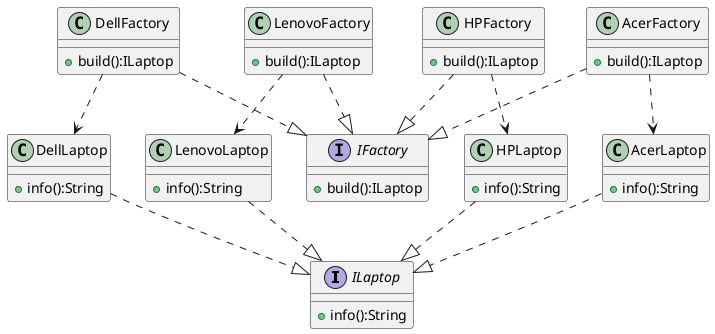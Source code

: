 @startuml
'https://plantuml.com/class-diagram

interface ILaptop {
    +info():String
}

interface IFactory {
    +build():ILaptop
}

class LenovoLaptop {
    +info():String
}

class LenovoFactory {
    +build():ILaptop
}


class HPLaptop {
    +info():String
}

class HPFactory{
    +build():ILaptop
}

class AcerLaptop {
    +info():String
}

class AcerFactory{
    +build():ILaptop
}

class DellLaptop {
    +info():String
}

class DellFactory {
    +build():ILaptop
}

DellLaptop ..|> ILaptop
AcerLaptop ..|> ILaptop
HPLaptop ..|> ILaptop
LenovoLaptop ..|> ILaptop

DellFactory ..|> IFactory
AcerFactory ..|> IFactory
HPFactory ..|> IFactory
LenovoFactory ..|> IFactory

LenovoFactory ..> LenovoLaptop
HPFactory ..> HPLaptop
AcerFactory ..> AcerLaptop
DellFactory ..> DellLaptop

@enduml